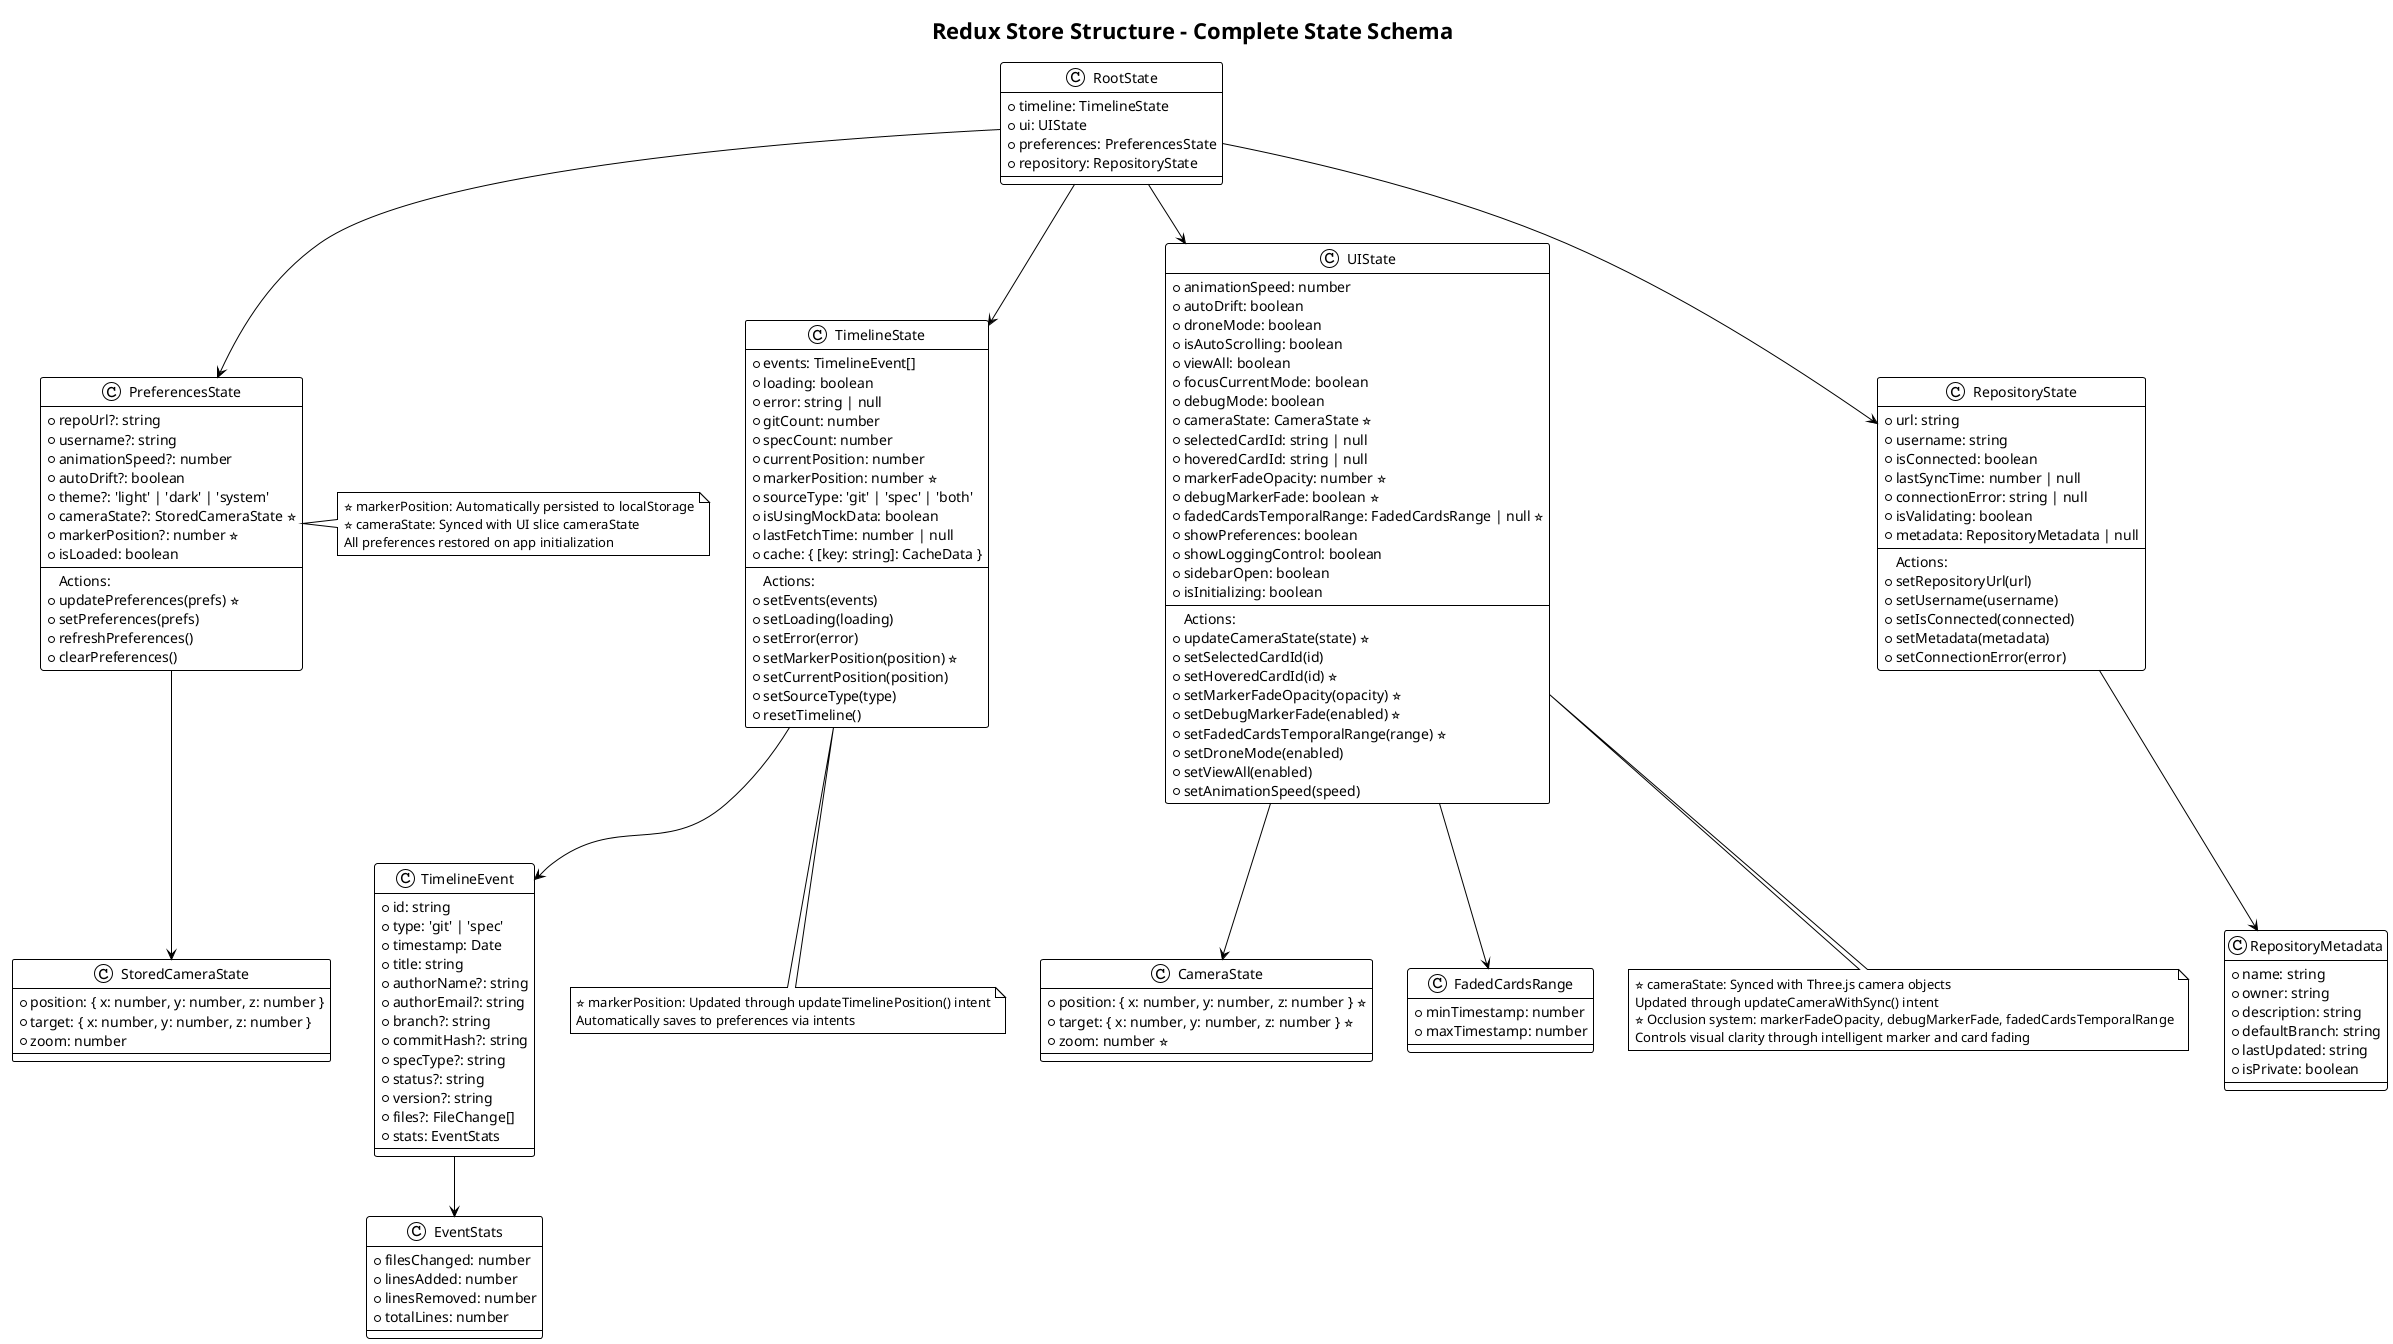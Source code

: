 @startuml updated-redux-store
!theme plain
skinparam backgroundColor #FFFFFF
skinparam classStyle rectangle

title Redux Store Structure - Complete State Schema

class RootState {
  +timeline: TimelineState
  +ui: UIState
  +preferences: PreferencesState
  +repository: RepositoryState
}

class TimelineState {
  +events: TimelineEvent[]
  +loading: boolean
  +error: string | null
  +gitCount: number
  +specCount: number
  +currentPosition: number
  +markerPosition: number ⭐
  +sourceType: 'git' | 'spec' | 'both'
  +isUsingMockData: boolean
  +lastFetchTime: number | null
  +cache: { [key: string]: CacheData }
  --
  Actions:
  +setEvents(events)
  +setLoading(loading)
  +setError(error)
  +setMarkerPosition(position) ⭐
  +setCurrentPosition(position)
  +setSourceType(type)
  +resetTimeline()
}

class UIState {
  +animationSpeed: number
  +autoDrift: boolean
  +droneMode: boolean
  +isAutoScrolling: boolean
  +viewAll: boolean
  +focusCurrentMode: boolean
  +debugMode: boolean
  +cameraState: CameraState ⭐
  +selectedCardId: string | null
  +hoveredCardId: string | null
  +markerFadeOpacity: number ⭐
  +debugMarkerFade: boolean ⭐
  +fadedCardsTemporalRange: FadedCardsRange | null ⭐
  +showPreferences: boolean
  +showLoggingControl: boolean
  +sidebarOpen: boolean
  +isInitializing: boolean
  --
  Actions:
  +updateCameraState(state) ⭐
  +setSelectedCardId(id)
  +setHoveredCardId(id) ⭐
  +setMarkerFadeOpacity(opacity) ⭐
  +setDebugMarkerFade(enabled) ⭐
  +setFadedCardsTemporalRange(range) ⭐
  +setDroneMode(enabled)
  +setViewAll(enabled)
  +setAnimationSpeed(speed)
}

class RepositoryState {
  +url: string
  +username: string
  +isConnected: boolean
  +lastSyncTime: number | null
  +connectionError: string | null
  +isValidating: boolean
  +metadata: RepositoryMetadata | null
  --
  Actions:
  +setRepositoryUrl(url)
  +setUsername(username)
  +setIsConnected(connected)
  +setMetadata(metadata)
  +setConnectionError(error)
}

class PreferencesState {
  +repoUrl?: string
  +username?: string
  +animationSpeed?: number
  +autoDrift?: boolean
  +theme?: 'light' | 'dark' | 'system'
  +cameraState?: StoredCameraState ⭐
  +markerPosition?: number ⭐
  +isLoaded: boolean
  --
  Actions:
  +updatePreferences(prefs) ⭐
  +setPreferences(prefs)
  +refreshPreferences()
  +clearPreferences()
}

class CameraState {
  +position: { x: number, y: number, z: number } ⭐
  +target: { x: number, y: number, z: number } ⭐
  +zoom: number ⭐
}

class StoredCameraState {
  +position: { x: number, y: number, z: number }
  +target: { x: number, y: number, z: number }
  +zoom: number
}

class FadedCardsRange {
  +minTimestamp: number
  +maxTimestamp: number
}

class TimelineEvent {
  +id: string
  +type: 'git' | 'spec'
  +timestamp: Date
  +title: string
  +authorName?: string
  +authorEmail?: string
  +branch?: string
  +commitHash?: string
  +specType?: string
  +status?: string
  +version?: string
  +files?: FileChange[]
  +stats: EventStats
}

class EventStats {
  +filesChanged: number
  +linesAdded: number
  +linesRemoved: number
  +totalLines: number
}

class RepositoryMetadata {
  +name: string
  +owner: string
  +description: string
  +defaultBranch: string
  +lastUpdated: string
  +isPrivate: boolean
}

' Relationships
RootState --> TimelineState
RootState --> UIState
RootState --> RepositoryState
RootState --> PreferencesState

UIState --> CameraState
UIState --> FadedCardsRange
PreferencesState --> StoredCameraState
TimelineState --> TimelineEvent
TimelineEvent --> EventStats
RepositoryState --> RepositoryMetadata

' Persistence relationships
note right of PreferencesState
  ⭐ markerPosition: Automatically persisted to localStorage
  ⭐ cameraState: Synced with UI slice cameraState
  All preferences restored on app initialization
end note

note bottom of TimelineState
  ⭐ markerPosition: Updated through updateTimelinePosition() intent
  Automatically saves to preferences via intents
end note

note bottom of UIState
  ⭐ cameraState: Synced with Three.js camera objects
  Updated through updateCameraWithSync() intent
  ⭐ Occlusion system: markerFadeOpacity, debugMarkerFade, fadedCardsTemporalRange
  Controls visual clarity through intelligent marker and card fading
end note

@enduml